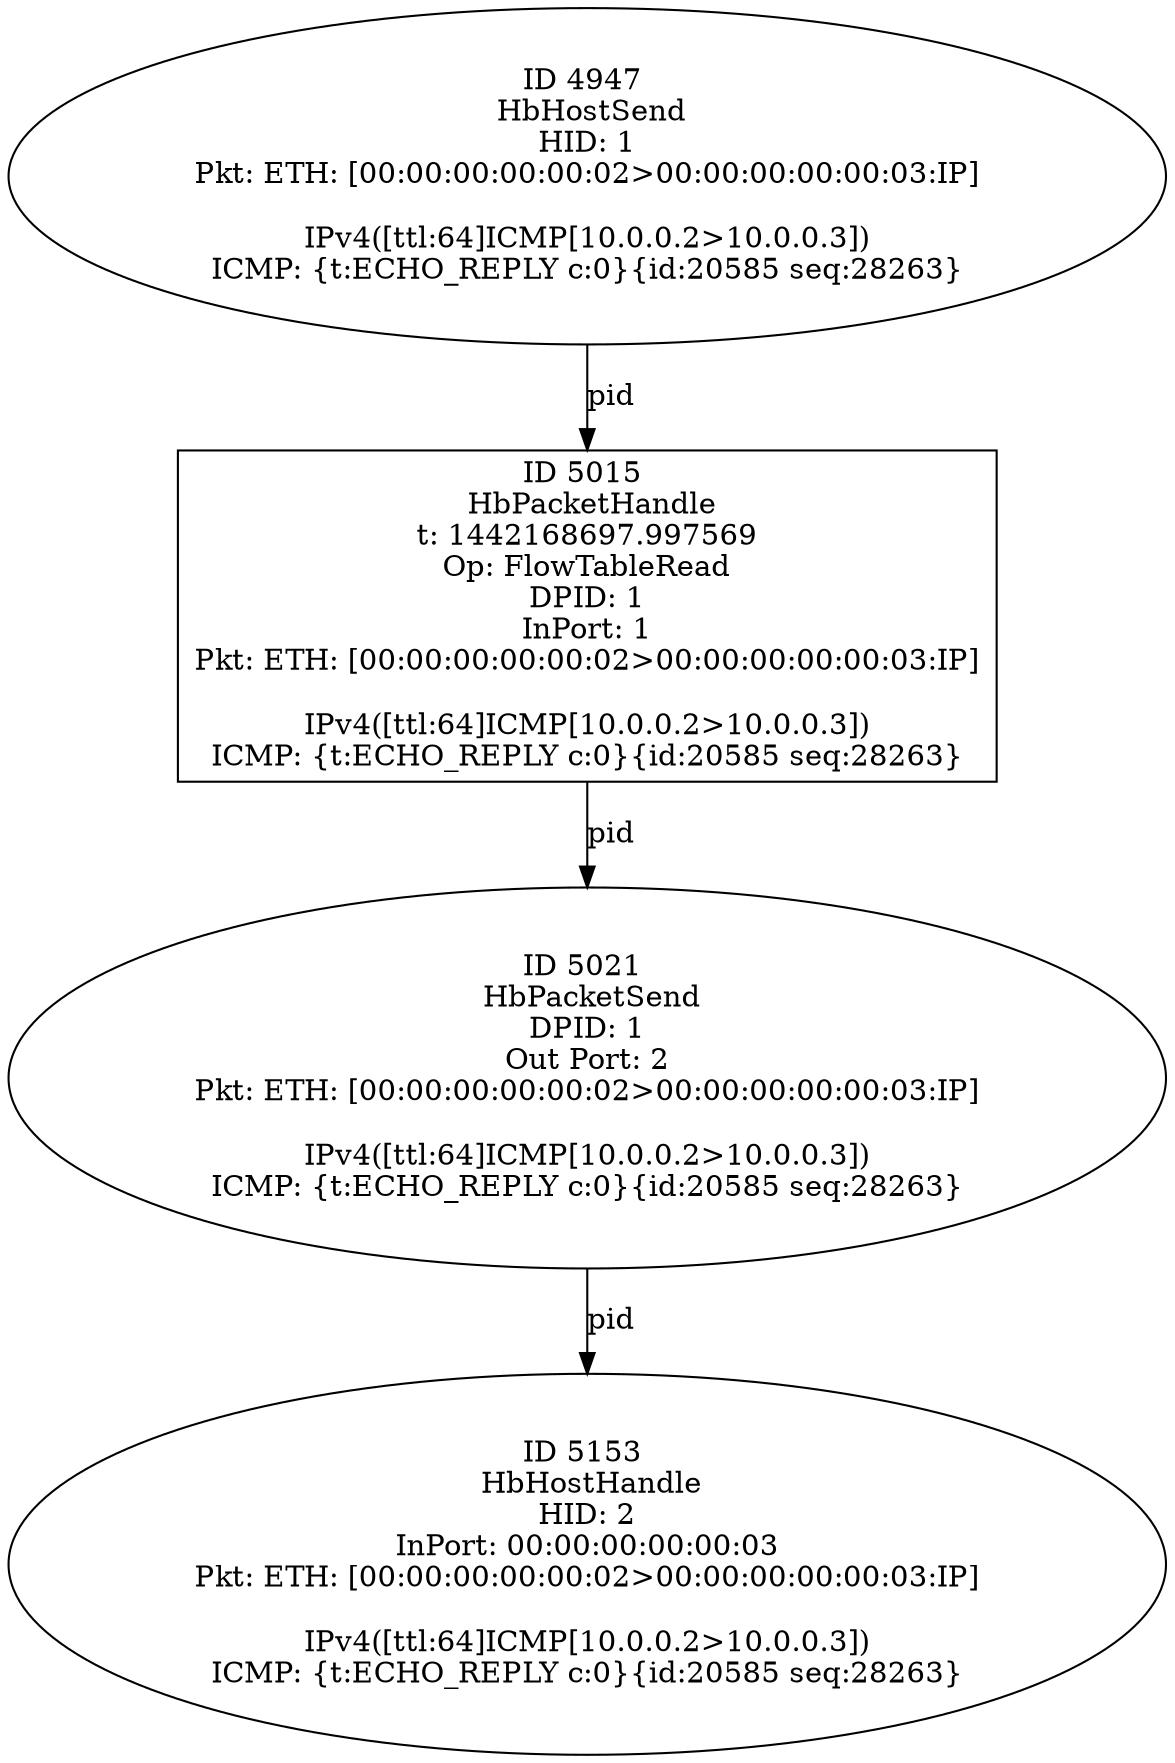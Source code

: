 strict digraph G {
5153 [shape=oval, event=<hb_events.HbHostHandle object at 0x107e2cd10>, label="ID 5153 
 HbHostHandle
HID: 2
InPort: 00:00:00:00:00:03
Pkt: ETH: [00:00:00:00:00:02>00:00:00:00:00:03:IP]

IPv4([ttl:64]ICMP[10.0.0.2>10.0.0.3])
ICMP: {t:ECHO_REPLY c:0}{id:20585 seq:28263}"];
4947 [shape=oval, event=<hb_events.HbHostSend object at 0x107d7fcd0>, label="ID 4947 
 HbHostSend
HID: 1
Pkt: ETH: [00:00:00:00:00:02>00:00:00:00:00:03:IP]

IPv4([ttl:64]ICMP[10.0.0.2>10.0.0.3])
ICMP: {t:ECHO_REPLY c:0}{id:20585 seq:28263}"];
5021 [shape=oval, event=<hb_events.HbPacketSend object at 0x107dbb5d0>, label="ID 5021 
 HbPacketSend
DPID: 1
Out Port: 2
Pkt: ETH: [00:00:00:00:00:02>00:00:00:00:00:03:IP]

IPv4([ttl:64]ICMP[10.0.0.2>10.0.0.3])
ICMP: {t:ECHO_REPLY c:0}{id:20585 seq:28263}"];
5015 [shape=box, event=<hb_events.HbPacketHandle object at 0x107db3090>, label="ID 5015 
 HbPacketHandle
t: 1442168697.997569
Op: FlowTableRead
DPID: 1
InPort: 1
Pkt: ETH: [00:00:00:00:00:02>00:00:00:00:00:03:IP]

IPv4([ttl:64]ICMP[10.0.0.2>10.0.0.3])
ICMP: {t:ECHO_REPLY c:0}{id:20585 seq:28263}"];
4947 -> 5015  [rel=pid, label=pid];
5021 -> 5153  [rel=pid, label=pid];
5015 -> 5021  [rel=pid, label=pid];
}
